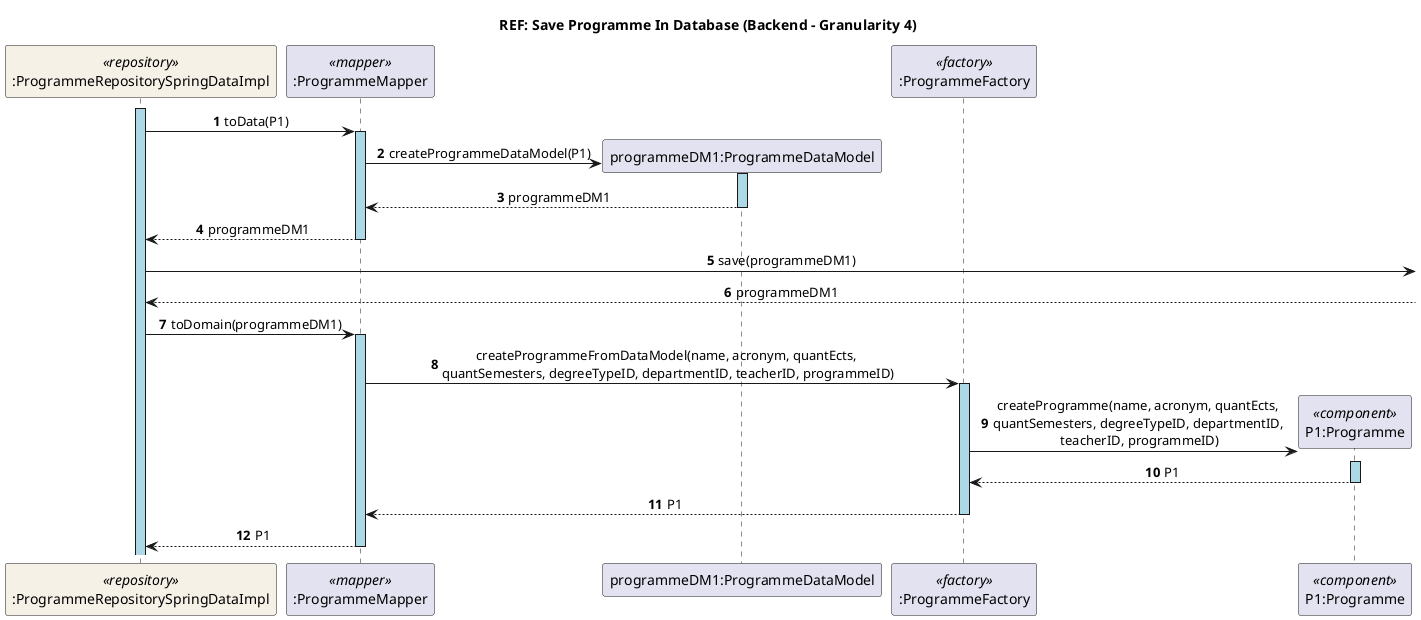 @startuml
title REF: Save Programme In Database (Backend - Granularity 4)
skinparam sequenceLifeLineBackgroundColor lightblue
skinparam sequenceMessageAlign center
autonumber

participant ":ProgrammeRepositorySpringDataImpl" as ProgrammeRepository <<repository>> #F6F1E7
participant ":ProgrammeMapper" as ProgrammeMapper <<mapper>>
participant "programmeDM1:ProgrammeDataModel" as ProgrammeDataModel
participant ":ProgrammeFactory" as ProgrammeFactory <<factory>>
participant "P1:Programme" as Programme <<component>>

activate ProgrammeRepository
ProgrammeRepository -> ProgrammeMapper ++: toData(P1)

ProgrammeMapper -> ProgrammeDataModel**: createProgrammeDataModel(P1)
activate ProgrammeDataModel
ProgrammeDataModel --> ProgrammeMapper --: programmeDM1
ProgrammeMapper --> ProgrammeRepository --: programmeDM1

ProgrammeRepository -> : save(programmeDM1)
ProgrammeRepository <-- : programmeDM1

ProgrammeRepository -> ProgrammeMapper++ : toDomain(programmeDM1)
ProgrammeMapper -> ProgrammeFactory++ : createProgrammeFromDataModel(name, acronym, quantEcts, \nquantSemesters, degreeTypeID, departmentID, teacherID, programmeID)
ProgrammeFactory -> Programme** : createProgramme(name, acronym, quantEcts, \nquantSemesters, degreeTypeID, departmentID, \nteacherID, programmeID)
activate Programme
Programme --> ProgrammeFactory --: P1
ProgrammeFactory --> ProgrammeMapper --: P1
ProgrammeMapper --> ProgrammeRepository --: P1
@enduml